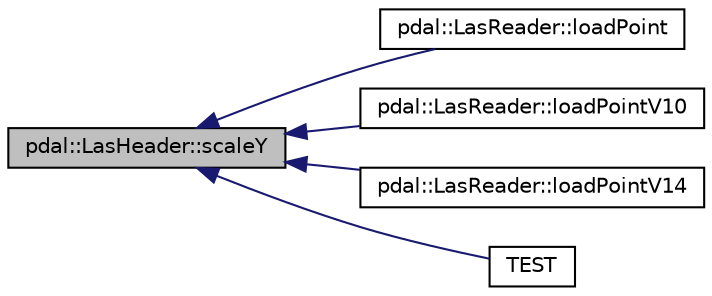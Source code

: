 digraph "pdal::LasHeader::scaleY"
{
  edge [fontname="Helvetica",fontsize="10",labelfontname="Helvetica",labelfontsize="10"];
  node [fontname="Helvetica",fontsize="10",shape=record];
  rankdir="LR";
  Node1 [label="pdal::LasHeader::scaleY",height=0.2,width=0.4,color="black", fillcolor="grey75", style="filled", fontcolor="black"];
  Node1 -> Node2 [dir="back",color="midnightblue",fontsize="10",style="solid",fontname="Helvetica"];
  Node2 [label="pdal::LasReader::loadPoint",height=0.2,width=0.4,color="black", fillcolor="white", style="filled",URL="$classpdal_1_1LasReader.html#ae3158359997bea71a22048e864b672ea"];
  Node1 -> Node3 [dir="back",color="midnightblue",fontsize="10",style="solid",fontname="Helvetica"];
  Node3 [label="pdal::LasReader::loadPointV10",height=0.2,width=0.4,color="black", fillcolor="white", style="filled",URL="$classpdal_1_1LasReader.html#a49fa38f0c3b504eaaaef5bee5088480e"];
  Node1 -> Node4 [dir="back",color="midnightblue",fontsize="10",style="solid",fontname="Helvetica"];
  Node4 [label="pdal::LasReader::loadPointV14",height=0.2,width=0.4,color="black", fillcolor="white", style="filled",URL="$classpdal_1_1LasReader.html#aacb114f2b0d885bd0e6fc6d574a81a2c"];
  Node1 -> Node5 [dir="back",color="midnightblue",fontsize="10",style="solid",fontname="Helvetica"];
  Node5 [label="TEST",height=0.2,width=0.4,color="black", fillcolor="white", style="filled",URL="$LasReaderTest_8cpp.html#abb7afe92c00ae82352167ef5a47190e0"];
}
